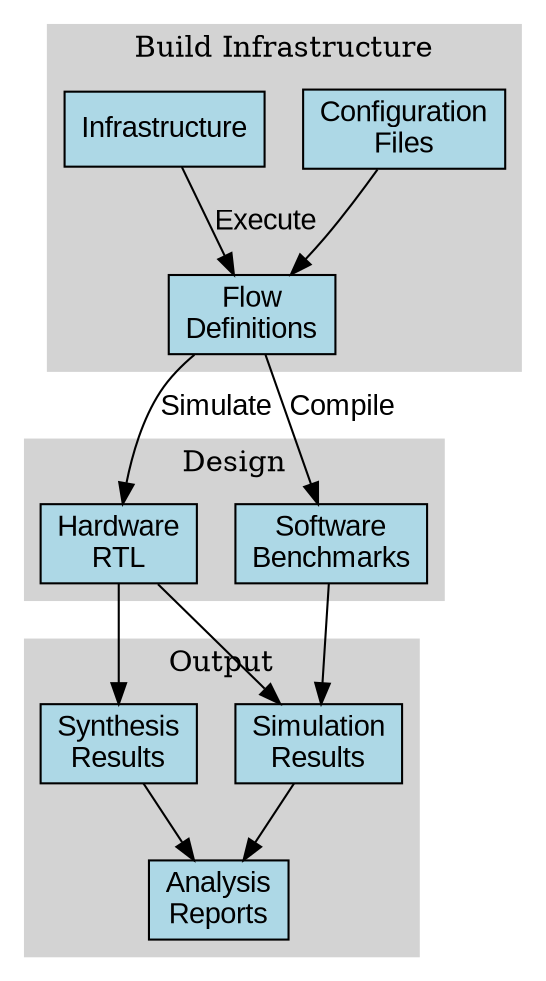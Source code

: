digraph G {
  rankdir=TB;
  node [shape=box, style=filled, fillcolor=lightblue, fontname="Arial"];
  edge [fontname="Arial"];
  
  subgraph cluster_build {
    label="Build Infrastructure";
    style=filled;
    color=lightgrey;
    
    config [label="Configuration\nFiles"];
    flows [label="Flow\nDefinitions"];
    infra [label="Infrastructure"];
    
    config -> flows;
  }
  
  subgraph cluster_design {
    label="Design";
    style=filled;
    color=lightgrey;
    
    hw [label="Hardware\nRTL"];
    sw [label="Software\nBenchmarks"];
  }
  
  subgraph cluster_output {
    label="Output";
    style=filled;
    color=lightgrey;
    
    sim_out [label="Simulation\nResults"];
    synth_out [label="Synthesis\nResults"];
    analysis [label="Analysis\nReports"];
  }
  
  flows -> hw [label="Simulate"];
  flows -> sw [label="Compile"];
  hw -> sim_out;
  sw -> sim_out;
  hw -> synth_out;
  sim_out -> analysis;
  synth_out -> analysis;
  infra -> flows [label="Execute"];
}
